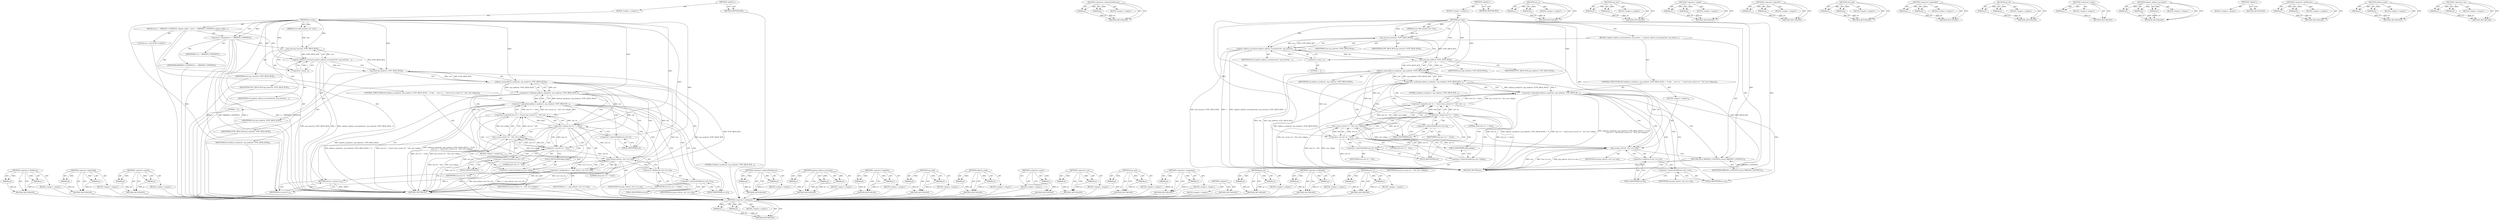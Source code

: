 digraph "test_cc" {
vulnerable_91 [label=<(METHOD,&lt;operator&gt;.notEquals)>];
vulnerable_92 [label=<(PARAM,p1)>];
vulnerable_93 [label=<(PARAM,p2)>];
vulnerable_94 [label=<(BLOCK,&lt;empty&gt;,&lt;empty&gt;)>];
vulnerable_95 [label=<(METHOD_RETURN,ANY)>];
vulnerable_116 [label=<(METHOD,&lt;operator&gt;.indirectFieldAccess)>];
vulnerable_117 [label=<(PARAM,p1)>];
vulnerable_118 [label=<(PARAM,p2)>];
vulnerable_119 [label=<(BLOCK,&lt;empty&gt;,&lt;empty&gt;)>];
vulnerable_120 [label=<(METHOD_RETURN,ANY)>];
vulnerable_6 [label=<(METHOD,&lt;global&gt;)<SUB>1</SUB>>];
vulnerable_7 [label=<(BLOCK,&lt;empty&gt;,&lt;empty&gt;)<SUB>1</SUB>>];
vulnerable_8 [label=<(METHOD,em_loop)<SUB>1</SUB>>];
vulnerable_9 [label=<(PARAM,struct x86_emulate_ctxt *ctxt)<SUB>1</SUB>>];
vulnerable_10 [label=<(BLOCK,{
 	register_address_increment(ctxt, reg_rmw(ct...,{
 	register_address_increment(ctxt, reg_rmw(ct...)<SUB>2</SUB>>];
vulnerable_11 [label=<(register_address_increment,register_address_increment(ctxt, reg_rmw(ctxt, ...)<SUB>3</SUB>>];
vulnerable_12 [label=<(IDENTIFIER,ctxt,register_address_increment(ctxt, reg_rmw(ctxt, ...)<SUB>3</SUB>>];
vulnerable_13 [label=<(reg_rmw,reg_rmw(ctxt, VCPU_REGS_RCX))<SUB>3</SUB>>];
vulnerable_14 [label=<(IDENTIFIER,ctxt,reg_rmw(ctxt, VCPU_REGS_RCX))<SUB>3</SUB>>];
vulnerable_15 [label=<(IDENTIFIER,VCPU_REGS_RCX,reg_rmw(ctxt, VCPU_REGS_RCX))<SUB>3</SUB>>];
vulnerable_16 [label=<(&lt;operator&gt;.minus,-1)<SUB>3</SUB>>];
vulnerable_17 [label=<(LITERAL,1,-1)<SUB>3</SUB>>];
vulnerable_18 [label=<(CONTROL_STRUCTURE,IF,if ((address_mask(ctxt, reg_read(ctxt, VCPU_REGS_RCX)) != 0) &amp;&amp;
 	    (ctxt-&gt;b == 0xe2 || test_cc(ctxt-&gt;b ^ 0x5, ctxt-&gt;eflags))))<SUB>4</SUB>>];
vulnerable_19 [label=<(&lt;operator&gt;.logicalAnd,(address_mask(ctxt, reg_read(ctxt, VCPU_REGS_RC...)<SUB>4</SUB>>];
vulnerable_20 [label=<(&lt;operator&gt;.notEquals,address_mask(ctxt, reg_read(ctxt, VCPU_REGS_RCX...)<SUB>4</SUB>>];
vulnerable_21 [label=<(address_mask,address_mask(ctxt, reg_read(ctxt, VCPU_REGS_RCX)))<SUB>4</SUB>>];
vulnerable_22 [label=<(IDENTIFIER,ctxt,address_mask(ctxt, reg_read(ctxt, VCPU_REGS_RCX)))<SUB>4</SUB>>];
vulnerable_23 [label=<(reg_read,reg_read(ctxt, VCPU_REGS_RCX))<SUB>4</SUB>>];
vulnerable_24 [label=<(IDENTIFIER,ctxt,reg_read(ctxt, VCPU_REGS_RCX))<SUB>4</SUB>>];
vulnerable_25 [label=<(IDENTIFIER,VCPU_REGS_RCX,reg_read(ctxt, VCPU_REGS_RCX))<SUB>4</SUB>>];
vulnerable_26 [label=<(LITERAL,0,address_mask(ctxt, reg_read(ctxt, VCPU_REGS_RCX...)<SUB>4</SUB>>];
vulnerable_27 [label=<(&lt;operator&gt;.logicalOr,ctxt-&gt;b == 0xe2 || test_cc(ctxt-&gt;b ^ 0x5, ctxt-...)<SUB>5</SUB>>];
vulnerable_28 [label=<(&lt;operator&gt;.equals,ctxt-&gt;b == 0xe2)<SUB>5</SUB>>];
vulnerable_29 [label=<(&lt;operator&gt;.indirectFieldAccess,ctxt-&gt;b)<SUB>5</SUB>>];
vulnerable_30 [label=<(IDENTIFIER,ctxt,ctxt-&gt;b == 0xe2)<SUB>5</SUB>>];
vulnerable_31 [label=<(FIELD_IDENTIFIER,b,b)<SUB>5</SUB>>];
vulnerable_32 [label=<(LITERAL,0xe2,ctxt-&gt;b == 0xe2)<SUB>5</SUB>>];
vulnerable_33 [label=<(test_cc,test_cc(ctxt-&gt;b ^ 0x5, ctxt-&gt;eflags))<SUB>5</SUB>>];
vulnerable_34 [label=<(&lt;operator&gt;.xor,ctxt-&gt;b ^ 0x5)<SUB>5</SUB>>];
vulnerable_35 [label=<(&lt;operator&gt;.indirectFieldAccess,ctxt-&gt;b)<SUB>5</SUB>>];
vulnerable_36 [label=<(IDENTIFIER,ctxt,ctxt-&gt;b ^ 0x5)<SUB>5</SUB>>];
vulnerable_37 [label=<(FIELD_IDENTIFIER,b,b)<SUB>5</SUB>>];
vulnerable_38 [label=<(LITERAL,0x5,ctxt-&gt;b ^ 0x5)<SUB>5</SUB>>];
vulnerable_39 [label=<(&lt;operator&gt;.indirectFieldAccess,ctxt-&gt;eflags)<SUB>5</SUB>>];
vulnerable_40 [label=<(IDENTIFIER,ctxt,test_cc(ctxt-&gt;b ^ 0x5, ctxt-&gt;eflags))<SUB>5</SUB>>];
vulnerable_41 [label=<(FIELD_IDENTIFIER,eflags,eflags)<SUB>5</SUB>>];
vulnerable_42 [label=<(BLOCK,&lt;empty&gt;,&lt;empty&gt;)<SUB>6</SUB>>];
vulnerable_43 [label=<(jmp_rel,jmp_rel(ctxt, ctxt-&gt;src.val))<SUB>6</SUB>>];
vulnerable_44 [label=<(IDENTIFIER,ctxt,jmp_rel(ctxt, ctxt-&gt;src.val))<SUB>6</SUB>>];
vulnerable_45 [label=<(&lt;operator&gt;.fieldAccess,ctxt-&gt;src.val)<SUB>6</SUB>>];
vulnerable_46 [label=<(&lt;operator&gt;.indirectFieldAccess,ctxt-&gt;src)<SUB>6</SUB>>];
vulnerable_47 [label=<(IDENTIFIER,ctxt,jmp_rel(ctxt, ctxt-&gt;src.val))<SUB>6</SUB>>];
vulnerable_48 [label=<(FIELD_IDENTIFIER,src,src)<SUB>6</SUB>>];
vulnerable_49 [label=<(FIELD_IDENTIFIER,val,val)<SUB>6</SUB>>];
vulnerable_50 [label=<(RETURN,return X86EMUL_CONTINUE;,return X86EMUL_CONTINUE;)<SUB>8</SUB>>];
vulnerable_51 [label=<(IDENTIFIER,X86EMUL_CONTINUE,return X86EMUL_CONTINUE;)<SUB>8</SUB>>];
vulnerable_52 [label=<(METHOD_RETURN,int)<SUB>1</SUB>>];
vulnerable_54 [label=<(METHOD_RETURN,ANY)<SUB>1</SUB>>];
vulnerable_121 [label=<(METHOD,test_cc)>];
vulnerable_122 [label=<(PARAM,p1)>];
vulnerable_123 [label=<(PARAM,p2)>];
vulnerable_124 [label=<(BLOCK,&lt;empty&gt;,&lt;empty&gt;)>];
vulnerable_125 [label=<(METHOD_RETURN,ANY)>];
vulnerable_77 [label=<(METHOD,reg_rmw)>];
vulnerable_78 [label=<(PARAM,p1)>];
vulnerable_79 [label=<(PARAM,p2)>];
vulnerable_80 [label=<(BLOCK,&lt;empty&gt;,&lt;empty&gt;)>];
vulnerable_81 [label=<(METHOD_RETURN,ANY)>];
vulnerable_111 [label=<(METHOD,&lt;operator&gt;.equals)>];
vulnerable_112 [label=<(PARAM,p1)>];
vulnerable_113 [label=<(PARAM,p2)>];
vulnerable_114 [label=<(BLOCK,&lt;empty&gt;,&lt;empty&gt;)>];
vulnerable_115 [label=<(METHOD_RETURN,ANY)>];
vulnerable_106 [label=<(METHOD,&lt;operator&gt;.logicalOr)>];
vulnerable_107 [label=<(PARAM,p1)>];
vulnerable_108 [label=<(PARAM,p2)>];
vulnerable_109 [label=<(BLOCK,&lt;empty&gt;,&lt;empty&gt;)>];
vulnerable_110 [label=<(METHOD_RETURN,ANY)>];
vulnerable_101 [label=<(METHOD,reg_read)>];
vulnerable_102 [label=<(PARAM,p1)>];
vulnerable_103 [label=<(PARAM,p2)>];
vulnerable_104 [label=<(BLOCK,&lt;empty&gt;,&lt;empty&gt;)>];
vulnerable_105 [label=<(METHOD_RETURN,ANY)>];
vulnerable_86 [label=<(METHOD,&lt;operator&gt;.logicalAnd)>];
vulnerable_87 [label=<(PARAM,p1)>];
vulnerable_88 [label=<(PARAM,p2)>];
vulnerable_89 [label=<(BLOCK,&lt;empty&gt;,&lt;empty&gt;)>];
vulnerable_90 [label=<(METHOD_RETURN,ANY)>];
vulnerable_131 [label=<(METHOD,jmp_rel)>];
vulnerable_132 [label=<(PARAM,p1)>];
vulnerable_133 [label=<(PARAM,p2)>];
vulnerable_134 [label=<(BLOCK,&lt;empty&gt;,&lt;empty&gt;)>];
vulnerable_135 [label=<(METHOD_RETURN,ANY)>];
vulnerable_82 [label=<(METHOD,&lt;operator&gt;.minus)>];
vulnerable_83 [label=<(PARAM,p1)>];
vulnerable_84 [label=<(BLOCK,&lt;empty&gt;,&lt;empty&gt;)>];
vulnerable_85 [label=<(METHOD_RETURN,ANY)>];
vulnerable_71 [label=<(METHOD,register_address_increment)>];
vulnerable_72 [label=<(PARAM,p1)>];
vulnerable_73 [label=<(PARAM,p2)>];
vulnerable_74 [label=<(PARAM,p3)>];
vulnerable_75 [label=<(BLOCK,&lt;empty&gt;,&lt;empty&gt;)>];
vulnerable_76 [label=<(METHOD_RETURN,ANY)>];
vulnerable_65 [label=<(METHOD,&lt;global&gt;)<SUB>1</SUB>>];
vulnerable_66 [label=<(BLOCK,&lt;empty&gt;,&lt;empty&gt;)>];
vulnerable_67 [label=<(METHOD_RETURN,ANY)>];
vulnerable_136 [label=<(METHOD,&lt;operator&gt;.fieldAccess)>];
vulnerable_137 [label=<(PARAM,p1)>];
vulnerable_138 [label=<(PARAM,p2)>];
vulnerable_139 [label=<(BLOCK,&lt;empty&gt;,&lt;empty&gt;)>];
vulnerable_140 [label=<(METHOD_RETURN,ANY)>];
vulnerable_96 [label=<(METHOD,address_mask)>];
vulnerable_97 [label=<(PARAM,p1)>];
vulnerable_98 [label=<(PARAM,p2)>];
vulnerable_99 [label=<(BLOCK,&lt;empty&gt;,&lt;empty&gt;)>];
vulnerable_100 [label=<(METHOD_RETURN,ANY)>];
vulnerable_126 [label=<(METHOD,&lt;operator&gt;.xor)>];
vulnerable_127 [label=<(PARAM,p1)>];
vulnerable_128 [label=<(PARAM,p2)>];
vulnerable_129 [label=<(BLOCK,&lt;empty&gt;,&lt;empty&gt;)>];
vulnerable_130 [label=<(METHOD_RETURN,ANY)>];
fixed_147 [label=<(METHOD,&lt;operator&gt;.fieldAccess)>];
fixed_148 [label=<(PARAM,p1)>];
fixed_149 [label=<(PARAM,p2)>];
fixed_150 [label=<(BLOCK,&lt;empty&gt;,&lt;empty&gt;)>];
fixed_151 [label=<(METHOD_RETURN,ANY)>];
fixed_97 [label=<(METHOD,&lt;operator&gt;.logicalAnd)>];
fixed_98 [label=<(PARAM,p1)>];
fixed_99 [label=<(PARAM,p2)>];
fixed_100 [label=<(BLOCK,&lt;empty&gt;,&lt;empty&gt;)>];
fixed_101 [label=<(METHOD_RETURN,ANY)>];
fixed_122 [label=<(METHOD,&lt;operator&gt;.equals)>];
fixed_123 [label=<(PARAM,p1)>];
fixed_124 [label=<(PARAM,p2)>];
fixed_125 [label=<(BLOCK,&lt;empty&gt;,&lt;empty&gt;)>];
fixed_126 [label=<(METHOD_RETURN,ANY)>];
fixed_6 [label=<(METHOD,&lt;global&gt;)<SUB>1</SUB>>];
fixed_7 [label=<(BLOCK,&lt;empty&gt;,&lt;empty&gt;)<SUB>1</SUB>>];
fixed_8 [label=<(METHOD,em_loop)<SUB>1</SUB>>];
fixed_9 [label=<(PARAM,struct x86_emulate_ctxt *ctxt)<SUB>1</SUB>>];
fixed_10 [label=<(BLOCK,{
	int rc = X86EMUL_CONTINUE;

 	register_addre...,{
	int rc = X86EMUL_CONTINUE;

 	register_addre...)<SUB>2</SUB>>];
fixed_11 [label="<(LOCAL,int rc: int)<SUB>3</SUB>>"];
fixed_12 [label=<(&lt;operator&gt;.assignment,rc = X86EMUL_CONTINUE)<SUB>3</SUB>>];
fixed_13 [label=<(IDENTIFIER,rc,rc = X86EMUL_CONTINUE)<SUB>3</SUB>>];
fixed_14 [label=<(IDENTIFIER,X86EMUL_CONTINUE,rc = X86EMUL_CONTINUE)<SUB>3</SUB>>];
fixed_15 [label=<(register_address_increment,register_address_increment(ctxt, reg_rmw(ctxt, ...)<SUB>5</SUB>>];
fixed_16 [label=<(IDENTIFIER,ctxt,register_address_increment(ctxt, reg_rmw(ctxt, ...)<SUB>5</SUB>>];
fixed_17 [label=<(reg_rmw,reg_rmw(ctxt, VCPU_REGS_RCX))<SUB>5</SUB>>];
fixed_18 [label=<(IDENTIFIER,ctxt,reg_rmw(ctxt, VCPU_REGS_RCX))<SUB>5</SUB>>];
fixed_19 [label=<(IDENTIFIER,VCPU_REGS_RCX,reg_rmw(ctxt, VCPU_REGS_RCX))<SUB>5</SUB>>];
fixed_20 [label=<(&lt;operator&gt;.minus,-1)<SUB>5</SUB>>];
fixed_21 [label=<(LITERAL,1,-1)<SUB>5</SUB>>];
fixed_22 [label=<(CONTROL_STRUCTURE,IF,if ((address_mask(ctxt, reg_read(ctxt, VCPU_REGS_RCX)) != 0) &amp;&amp;
 	    (ctxt-&gt;b == 0xe2 || test_cc(ctxt-&gt;b ^ 0x5, ctxt-&gt;eflags))))<SUB>6</SUB>>];
fixed_23 [label=<(&lt;operator&gt;.logicalAnd,(address_mask(ctxt, reg_read(ctxt, VCPU_REGS_RC...)<SUB>6</SUB>>];
fixed_24 [label=<(&lt;operator&gt;.notEquals,address_mask(ctxt, reg_read(ctxt, VCPU_REGS_RCX...)<SUB>6</SUB>>];
fixed_25 [label=<(address_mask,address_mask(ctxt, reg_read(ctxt, VCPU_REGS_RCX)))<SUB>6</SUB>>];
fixed_26 [label=<(IDENTIFIER,ctxt,address_mask(ctxt, reg_read(ctxt, VCPU_REGS_RCX)))<SUB>6</SUB>>];
fixed_27 [label=<(reg_read,reg_read(ctxt, VCPU_REGS_RCX))<SUB>6</SUB>>];
fixed_28 [label=<(IDENTIFIER,ctxt,reg_read(ctxt, VCPU_REGS_RCX))<SUB>6</SUB>>];
fixed_29 [label=<(IDENTIFIER,VCPU_REGS_RCX,reg_read(ctxt, VCPU_REGS_RCX))<SUB>6</SUB>>];
fixed_30 [label=<(LITERAL,0,address_mask(ctxt, reg_read(ctxt, VCPU_REGS_RCX...)<SUB>6</SUB>>];
fixed_31 [label=<(&lt;operator&gt;.logicalOr,ctxt-&gt;b == 0xe2 || test_cc(ctxt-&gt;b ^ 0x5, ctxt-...)<SUB>7</SUB>>];
fixed_32 [label=<(&lt;operator&gt;.equals,ctxt-&gt;b == 0xe2)<SUB>7</SUB>>];
fixed_33 [label=<(&lt;operator&gt;.indirectFieldAccess,ctxt-&gt;b)<SUB>7</SUB>>];
fixed_34 [label=<(IDENTIFIER,ctxt,ctxt-&gt;b == 0xe2)<SUB>7</SUB>>];
fixed_35 [label=<(FIELD_IDENTIFIER,b,b)<SUB>7</SUB>>];
fixed_36 [label=<(LITERAL,0xe2,ctxt-&gt;b == 0xe2)<SUB>7</SUB>>];
fixed_37 [label=<(test_cc,test_cc(ctxt-&gt;b ^ 0x5, ctxt-&gt;eflags))<SUB>7</SUB>>];
fixed_38 [label=<(&lt;operator&gt;.xor,ctxt-&gt;b ^ 0x5)<SUB>7</SUB>>];
fixed_39 [label=<(&lt;operator&gt;.indirectFieldAccess,ctxt-&gt;b)<SUB>7</SUB>>];
fixed_40 [label=<(IDENTIFIER,ctxt,ctxt-&gt;b ^ 0x5)<SUB>7</SUB>>];
fixed_41 [label=<(FIELD_IDENTIFIER,b,b)<SUB>7</SUB>>];
fixed_42 [label=<(LITERAL,0x5,ctxt-&gt;b ^ 0x5)<SUB>7</SUB>>];
fixed_43 [label=<(&lt;operator&gt;.indirectFieldAccess,ctxt-&gt;eflags)<SUB>7</SUB>>];
fixed_44 [label=<(IDENTIFIER,ctxt,test_cc(ctxt-&gt;b ^ 0x5, ctxt-&gt;eflags))<SUB>7</SUB>>];
fixed_45 [label=<(FIELD_IDENTIFIER,eflags,eflags)<SUB>7</SUB>>];
fixed_46 [label=<(BLOCK,&lt;empty&gt;,&lt;empty&gt;)<SUB>8</SUB>>];
fixed_47 [label=<(&lt;operator&gt;.assignment,rc = jmp_rel(ctxt, ctxt-&gt;src.val))<SUB>8</SUB>>];
fixed_48 [label=<(IDENTIFIER,rc,rc = jmp_rel(ctxt, ctxt-&gt;src.val))<SUB>8</SUB>>];
fixed_49 [label=<(jmp_rel,jmp_rel(ctxt, ctxt-&gt;src.val))<SUB>8</SUB>>];
fixed_50 [label=<(IDENTIFIER,ctxt,jmp_rel(ctxt, ctxt-&gt;src.val))<SUB>8</SUB>>];
fixed_51 [label=<(&lt;operator&gt;.fieldAccess,ctxt-&gt;src.val)<SUB>8</SUB>>];
fixed_52 [label=<(&lt;operator&gt;.indirectFieldAccess,ctxt-&gt;src)<SUB>8</SUB>>];
fixed_53 [label=<(IDENTIFIER,ctxt,jmp_rel(ctxt, ctxt-&gt;src.val))<SUB>8</SUB>>];
fixed_54 [label=<(FIELD_IDENTIFIER,src,src)<SUB>8</SUB>>];
fixed_55 [label=<(FIELD_IDENTIFIER,val,val)<SUB>8</SUB>>];
fixed_56 [label=<(RETURN,return rc;,return rc;)<SUB>10</SUB>>];
fixed_57 [label=<(IDENTIFIER,rc,return rc;)<SUB>10</SUB>>];
fixed_58 [label=<(METHOD_RETURN,int)<SUB>1</SUB>>];
fixed_60 [label=<(METHOD_RETURN,ANY)<SUB>1</SUB>>];
fixed_127 [label=<(METHOD,&lt;operator&gt;.indirectFieldAccess)>];
fixed_128 [label=<(PARAM,p1)>];
fixed_129 [label=<(PARAM,p2)>];
fixed_130 [label=<(BLOCK,&lt;empty&gt;,&lt;empty&gt;)>];
fixed_131 [label=<(METHOD_RETURN,ANY)>];
fixed_82 [label=<(METHOD,register_address_increment)>];
fixed_83 [label=<(PARAM,p1)>];
fixed_84 [label=<(PARAM,p2)>];
fixed_85 [label=<(PARAM,p3)>];
fixed_86 [label=<(BLOCK,&lt;empty&gt;,&lt;empty&gt;)>];
fixed_87 [label=<(METHOD_RETURN,ANY)>];
fixed_117 [label=<(METHOD,&lt;operator&gt;.logicalOr)>];
fixed_118 [label=<(PARAM,p1)>];
fixed_119 [label=<(PARAM,p2)>];
fixed_120 [label=<(BLOCK,&lt;empty&gt;,&lt;empty&gt;)>];
fixed_121 [label=<(METHOD_RETURN,ANY)>];
fixed_112 [label=<(METHOD,reg_read)>];
fixed_113 [label=<(PARAM,p1)>];
fixed_114 [label=<(PARAM,p2)>];
fixed_115 [label=<(BLOCK,&lt;empty&gt;,&lt;empty&gt;)>];
fixed_116 [label=<(METHOD_RETURN,ANY)>];
fixed_107 [label=<(METHOD,address_mask)>];
fixed_108 [label=<(PARAM,p1)>];
fixed_109 [label=<(PARAM,p2)>];
fixed_110 [label=<(BLOCK,&lt;empty&gt;,&lt;empty&gt;)>];
fixed_111 [label=<(METHOD_RETURN,ANY)>];
fixed_93 [label=<(METHOD,&lt;operator&gt;.minus)>];
fixed_94 [label=<(PARAM,p1)>];
fixed_95 [label=<(BLOCK,&lt;empty&gt;,&lt;empty&gt;)>];
fixed_96 [label=<(METHOD_RETURN,ANY)>];
fixed_137 [label=<(METHOD,&lt;operator&gt;.xor)>];
fixed_138 [label=<(PARAM,p1)>];
fixed_139 [label=<(PARAM,p2)>];
fixed_140 [label=<(BLOCK,&lt;empty&gt;,&lt;empty&gt;)>];
fixed_141 [label=<(METHOD_RETURN,ANY)>];
fixed_88 [label=<(METHOD,reg_rmw)>];
fixed_89 [label=<(PARAM,p1)>];
fixed_90 [label=<(PARAM,p2)>];
fixed_91 [label=<(BLOCK,&lt;empty&gt;,&lt;empty&gt;)>];
fixed_92 [label=<(METHOD_RETURN,ANY)>];
fixed_77 [label=<(METHOD,&lt;operator&gt;.assignment)>];
fixed_78 [label=<(PARAM,p1)>];
fixed_79 [label=<(PARAM,p2)>];
fixed_80 [label=<(BLOCK,&lt;empty&gt;,&lt;empty&gt;)>];
fixed_81 [label=<(METHOD_RETURN,ANY)>];
fixed_71 [label=<(METHOD,&lt;global&gt;)<SUB>1</SUB>>];
fixed_72 [label=<(BLOCK,&lt;empty&gt;,&lt;empty&gt;)>];
fixed_73 [label=<(METHOD_RETURN,ANY)>];
fixed_142 [label=<(METHOD,jmp_rel)>];
fixed_143 [label=<(PARAM,p1)>];
fixed_144 [label=<(PARAM,p2)>];
fixed_145 [label=<(BLOCK,&lt;empty&gt;,&lt;empty&gt;)>];
fixed_146 [label=<(METHOD_RETURN,ANY)>];
fixed_102 [label=<(METHOD,&lt;operator&gt;.notEquals)>];
fixed_103 [label=<(PARAM,p1)>];
fixed_104 [label=<(PARAM,p2)>];
fixed_105 [label=<(BLOCK,&lt;empty&gt;,&lt;empty&gt;)>];
fixed_106 [label=<(METHOD_RETURN,ANY)>];
fixed_132 [label=<(METHOD,test_cc)>];
fixed_133 [label=<(PARAM,p1)>];
fixed_134 [label=<(PARAM,p2)>];
fixed_135 [label=<(BLOCK,&lt;empty&gt;,&lt;empty&gt;)>];
fixed_136 [label=<(METHOD_RETURN,ANY)>];
vulnerable_91 -> vulnerable_92  [key=0, label="AST: "];
vulnerable_91 -> vulnerable_92  [key=1, label="DDG: "];
vulnerable_91 -> vulnerable_94  [key=0, label="AST: "];
vulnerable_91 -> vulnerable_93  [key=0, label="AST: "];
vulnerable_91 -> vulnerable_93  [key=1, label="DDG: "];
vulnerable_91 -> vulnerable_95  [key=0, label="AST: "];
vulnerable_91 -> vulnerable_95  [key=1, label="CFG: "];
vulnerable_92 -> vulnerable_95  [key=0, label="DDG: p1"];
vulnerable_93 -> vulnerable_95  [key=0, label="DDG: p2"];
vulnerable_116 -> vulnerable_117  [key=0, label="AST: "];
vulnerable_116 -> vulnerable_117  [key=1, label="DDG: "];
vulnerable_116 -> vulnerable_119  [key=0, label="AST: "];
vulnerable_116 -> vulnerable_118  [key=0, label="AST: "];
vulnerable_116 -> vulnerable_118  [key=1, label="DDG: "];
vulnerable_116 -> vulnerable_120  [key=0, label="AST: "];
vulnerable_116 -> vulnerable_120  [key=1, label="CFG: "];
vulnerable_117 -> vulnerable_120  [key=0, label="DDG: p1"];
vulnerable_118 -> vulnerable_120  [key=0, label="DDG: p2"];
vulnerable_6 -> vulnerable_7  [key=0, label="AST: "];
vulnerable_6 -> vulnerable_54  [key=0, label="AST: "];
vulnerable_6 -> vulnerable_54  [key=1, label="CFG: "];
vulnerable_7 -> vulnerable_8  [key=0, label="AST: "];
vulnerable_8 -> vulnerable_9  [key=0, label="AST: "];
vulnerable_8 -> vulnerable_9  [key=1, label="DDG: "];
vulnerable_8 -> vulnerable_10  [key=0, label="AST: "];
vulnerable_8 -> vulnerable_52  [key=0, label="AST: "];
vulnerable_8 -> vulnerable_13  [key=0, label="CFG: "];
vulnerable_8 -> vulnerable_13  [key=1, label="DDG: "];
vulnerable_8 -> vulnerable_50  [key=0, label="DDG: "];
vulnerable_8 -> vulnerable_11  [key=0, label="DDG: "];
vulnerable_8 -> vulnerable_51  [key=0, label="DDG: "];
vulnerable_8 -> vulnerable_16  [key=0, label="DDG: "];
vulnerable_8 -> vulnerable_20  [key=0, label="DDG: "];
vulnerable_8 -> vulnerable_43  [key=0, label="DDG: "];
vulnerable_8 -> vulnerable_21  [key=0, label="DDG: "];
vulnerable_8 -> vulnerable_28  [key=0, label="DDG: "];
vulnerable_8 -> vulnerable_23  [key=0, label="DDG: "];
vulnerable_8 -> vulnerable_34  [key=0, label="DDG: "];
vulnerable_9 -> vulnerable_13  [key=0, label="DDG: ctxt"];
vulnerable_10 -> vulnerable_11  [key=0, label="AST: "];
vulnerable_10 -> vulnerable_18  [key=0, label="AST: "];
vulnerable_10 -> vulnerable_50  [key=0, label="AST: "];
vulnerable_11 -> vulnerable_12  [key=0, label="AST: "];
vulnerable_11 -> vulnerable_13  [key=0, label="AST: "];
vulnerable_11 -> vulnerable_16  [key=0, label="AST: "];
vulnerable_11 -> vulnerable_23  [key=0, label="CFG: "];
vulnerable_11 -> vulnerable_23  [key=1, label="DDG: ctxt"];
vulnerable_11 -> vulnerable_52  [key=0, label="DDG: reg_rmw(ctxt, VCPU_REGS_RCX)"];
vulnerable_11 -> vulnerable_52  [key=1, label="DDG: -1"];
vulnerable_11 -> vulnerable_52  [key=2, label="DDG: register_address_increment(ctxt, reg_rmw(ctxt, VCPU_REGS_RCX), -1)"];
vulnerable_13 -> vulnerable_14  [key=0, label="AST: "];
vulnerable_13 -> vulnerable_15  [key=0, label="AST: "];
vulnerable_13 -> vulnerable_16  [key=0, label="CFG: "];
vulnerable_13 -> vulnerable_11  [key=0, label="DDG: ctxt"];
vulnerable_13 -> vulnerable_11  [key=1, label="DDG: VCPU_REGS_RCX"];
vulnerable_13 -> vulnerable_23  [key=0, label="DDG: VCPU_REGS_RCX"];
vulnerable_16 -> vulnerable_17  [key=0, label="AST: "];
vulnerable_16 -> vulnerable_11  [key=0, label="CFG: "];
vulnerable_16 -> vulnerable_11  [key=1, label="DDG: 1"];
vulnerable_18 -> vulnerable_19  [key=0, label="AST: "];
vulnerable_18 -> vulnerable_42  [key=0, label="AST: "];
vulnerable_19 -> vulnerable_20  [key=0, label="AST: "];
vulnerable_19 -> vulnerable_27  [key=0, label="AST: "];
vulnerable_19 -> vulnerable_48  [key=0, label="CFG: "];
vulnerable_19 -> vulnerable_48  [key=1, label="CDG: "];
vulnerable_19 -> vulnerable_50  [key=0, label="CFG: "];
vulnerable_19 -> vulnerable_52  [key=0, label="DDG: address_mask(ctxt, reg_read(ctxt, VCPU_REGS_RCX)) != 0"];
vulnerable_19 -> vulnerable_52  [key=1, label="DDG: ctxt-&gt;b == 0xe2 || test_cc(ctxt-&gt;b ^ 0x5, ctxt-&gt;eflags)"];
vulnerable_19 -> vulnerable_52  [key=2, label="DDG: (address_mask(ctxt, reg_read(ctxt, VCPU_REGS_RCX)) != 0) &amp;&amp;
 	    (ctxt-&gt;b == 0xe2 || test_cc(ctxt-&gt;b ^ 0x5, ctxt-&gt;eflags))"];
vulnerable_19 -> vulnerable_49  [key=0, label="CDG: "];
vulnerable_19 -> vulnerable_46  [key=0, label="CDG: "];
vulnerable_19 -> vulnerable_45  [key=0, label="CDG: "];
vulnerable_19 -> vulnerable_43  [key=0, label="CDG: "];
vulnerable_20 -> vulnerable_21  [key=0, label="AST: "];
vulnerable_20 -> vulnerable_26  [key=0, label="AST: "];
vulnerable_20 -> vulnerable_19  [key=0, label="CFG: "];
vulnerable_20 -> vulnerable_19  [key=1, label="DDG: address_mask(ctxt, reg_read(ctxt, VCPU_REGS_RCX))"];
vulnerable_20 -> vulnerable_19  [key=2, label="DDG: 0"];
vulnerable_20 -> vulnerable_31  [key=0, label="CFG: "];
vulnerable_20 -> vulnerable_31  [key=1, label="CDG: "];
vulnerable_20 -> vulnerable_52  [key=0, label="DDG: address_mask(ctxt, reg_read(ctxt, VCPU_REGS_RCX))"];
vulnerable_20 -> vulnerable_29  [key=0, label="CDG: "];
vulnerable_20 -> vulnerable_28  [key=0, label="CDG: "];
vulnerable_20 -> vulnerable_27  [key=0, label="CDG: "];
vulnerable_21 -> vulnerable_22  [key=0, label="AST: "];
vulnerable_21 -> vulnerable_23  [key=0, label="AST: "];
vulnerable_21 -> vulnerable_20  [key=0, label="CFG: "];
vulnerable_21 -> vulnerable_20  [key=1, label="DDG: ctxt"];
vulnerable_21 -> vulnerable_20  [key=2, label="DDG: reg_read(ctxt, VCPU_REGS_RCX)"];
vulnerable_21 -> vulnerable_52  [key=0, label="DDG: ctxt"];
vulnerable_21 -> vulnerable_52  [key=1, label="DDG: reg_read(ctxt, VCPU_REGS_RCX)"];
vulnerable_21 -> vulnerable_43  [key=0, label="DDG: ctxt"];
vulnerable_21 -> vulnerable_28  [key=0, label="DDG: ctxt"];
vulnerable_21 -> vulnerable_33  [key=0, label="DDG: ctxt"];
vulnerable_21 -> vulnerable_34  [key=0, label="DDG: ctxt"];
vulnerable_23 -> vulnerable_24  [key=0, label="AST: "];
vulnerable_23 -> vulnerable_25  [key=0, label="AST: "];
vulnerable_23 -> vulnerable_21  [key=0, label="CFG: "];
vulnerable_23 -> vulnerable_21  [key=1, label="DDG: ctxt"];
vulnerable_23 -> vulnerable_21  [key=2, label="DDG: VCPU_REGS_RCX"];
vulnerable_23 -> vulnerable_52  [key=0, label="DDG: VCPU_REGS_RCX"];
vulnerable_27 -> vulnerable_28  [key=0, label="AST: "];
vulnerable_27 -> vulnerable_33  [key=0, label="AST: "];
vulnerable_27 -> vulnerable_19  [key=0, label="CFG: "];
vulnerable_27 -> vulnerable_19  [key=1, label="DDG: ctxt-&gt;b == 0xe2"];
vulnerable_27 -> vulnerable_19  [key=2, label="DDG: test_cc(ctxt-&gt;b ^ 0x5, ctxt-&gt;eflags)"];
vulnerable_27 -> vulnerable_52  [key=0, label="DDG: ctxt-&gt;b == 0xe2"];
vulnerable_27 -> vulnerable_52  [key=1, label="DDG: test_cc(ctxt-&gt;b ^ 0x5, ctxt-&gt;eflags)"];
vulnerable_28 -> vulnerable_29  [key=0, label="AST: "];
vulnerable_28 -> vulnerable_32  [key=0, label="AST: "];
vulnerable_28 -> vulnerable_27  [key=0, label="CFG: "];
vulnerable_28 -> vulnerable_27  [key=1, label="DDG: ctxt-&gt;b"];
vulnerable_28 -> vulnerable_27  [key=2, label="DDG: 0xe2"];
vulnerable_28 -> vulnerable_37  [key=0, label="CFG: "];
vulnerable_28 -> vulnerable_37  [key=1, label="CDG: "];
vulnerable_28 -> vulnerable_52  [key=0, label="DDG: ctxt-&gt;b"];
vulnerable_28 -> vulnerable_43  [key=0, label="DDG: ctxt-&gt;b"];
vulnerable_28 -> vulnerable_34  [key=0, label="DDG: ctxt-&gt;b"];
vulnerable_28 -> vulnerable_34  [key=1, label="CDG: "];
vulnerable_28 -> vulnerable_33  [key=0, label="CDG: "];
vulnerable_28 -> vulnerable_35  [key=0, label="CDG: "];
vulnerable_28 -> vulnerable_41  [key=0, label="CDG: "];
vulnerable_28 -> vulnerable_39  [key=0, label="CDG: "];
vulnerable_29 -> vulnerable_30  [key=0, label="AST: "];
vulnerable_29 -> vulnerable_31  [key=0, label="AST: "];
vulnerable_29 -> vulnerable_28  [key=0, label="CFG: "];
vulnerable_31 -> vulnerable_29  [key=0, label="CFG: "];
vulnerable_33 -> vulnerable_34  [key=0, label="AST: "];
vulnerable_33 -> vulnerable_39  [key=0, label="AST: "];
vulnerable_33 -> vulnerable_27  [key=0, label="CFG: "];
vulnerable_33 -> vulnerable_27  [key=1, label="DDG: ctxt-&gt;b ^ 0x5"];
vulnerable_33 -> vulnerable_27  [key=2, label="DDG: ctxt-&gt;eflags"];
vulnerable_33 -> vulnerable_52  [key=0, label="DDG: ctxt-&gt;b ^ 0x5"];
vulnerable_33 -> vulnerable_52  [key=1, label="DDG: ctxt-&gt;eflags"];
vulnerable_33 -> vulnerable_43  [key=0, label="DDG: ctxt-&gt;eflags"];
vulnerable_34 -> vulnerable_35  [key=0, label="AST: "];
vulnerable_34 -> vulnerable_38  [key=0, label="AST: "];
vulnerable_34 -> vulnerable_41  [key=0, label="CFG: "];
vulnerable_34 -> vulnerable_52  [key=0, label="DDG: ctxt-&gt;b"];
vulnerable_34 -> vulnerable_43  [key=0, label="DDG: ctxt-&gt;b"];
vulnerable_34 -> vulnerable_33  [key=0, label="DDG: ctxt-&gt;b"];
vulnerable_34 -> vulnerable_33  [key=1, label="DDG: 0x5"];
vulnerable_35 -> vulnerable_36  [key=0, label="AST: "];
vulnerable_35 -> vulnerable_37  [key=0, label="AST: "];
vulnerable_35 -> vulnerable_34  [key=0, label="CFG: "];
vulnerable_37 -> vulnerable_35  [key=0, label="CFG: "];
vulnerable_39 -> vulnerable_40  [key=0, label="AST: "];
vulnerable_39 -> vulnerable_41  [key=0, label="AST: "];
vulnerable_39 -> vulnerable_33  [key=0, label="CFG: "];
vulnerable_41 -> vulnerable_39  [key=0, label="CFG: "];
vulnerable_42 -> vulnerable_43  [key=0, label="AST: "];
vulnerable_43 -> vulnerable_44  [key=0, label="AST: "];
vulnerable_43 -> vulnerable_45  [key=0, label="AST: "];
vulnerable_43 -> vulnerable_50  [key=0, label="CFG: "];
vulnerable_43 -> vulnerable_52  [key=0, label="DDG: ctxt"];
vulnerable_43 -> vulnerable_52  [key=1, label="DDG: ctxt-&gt;src.val"];
vulnerable_43 -> vulnerable_52  [key=2, label="DDG: jmp_rel(ctxt, ctxt-&gt;src.val)"];
vulnerable_45 -> vulnerable_46  [key=0, label="AST: "];
vulnerable_45 -> vulnerable_49  [key=0, label="AST: "];
vulnerable_45 -> vulnerable_43  [key=0, label="CFG: "];
vulnerable_46 -> vulnerable_47  [key=0, label="AST: "];
vulnerable_46 -> vulnerable_48  [key=0, label="AST: "];
vulnerable_46 -> vulnerable_49  [key=0, label="CFG: "];
vulnerable_48 -> vulnerable_46  [key=0, label="CFG: "];
vulnerable_49 -> vulnerable_45  [key=0, label="CFG: "];
vulnerable_50 -> vulnerable_51  [key=0, label="AST: "];
vulnerable_50 -> vulnerable_52  [key=0, label="CFG: "];
vulnerable_50 -> vulnerable_52  [key=1, label="DDG: &lt;RET&gt;"];
vulnerable_51 -> vulnerable_50  [key=0, label="DDG: X86EMUL_CONTINUE"];
vulnerable_121 -> vulnerable_122  [key=0, label="AST: "];
vulnerable_121 -> vulnerable_122  [key=1, label="DDG: "];
vulnerable_121 -> vulnerable_124  [key=0, label="AST: "];
vulnerable_121 -> vulnerable_123  [key=0, label="AST: "];
vulnerable_121 -> vulnerable_123  [key=1, label="DDG: "];
vulnerable_121 -> vulnerable_125  [key=0, label="AST: "];
vulnerable_121 -> vulnerable_125  [key=1, label="CFG: "];
vulnerable_122 -> vulnerable_125  [key=0, label="DDG: p1"];
vulnerable_123 -> vulnerable_125  [key=0, label="DDG: p2"];
vulnerable_77 -> vulnerable_78  [key=0, label="AST: "];
vulnerable_77 -> vulnerable_78  [key=1, label="DDG: "];
vulnerable_77 -> vulnerable_80  [key=0, label="AST: "];
vulnerable_77 -> vulnerable_79  [key=0, label="AST: "];
vulnerable_77 -> vulnerable_79  [key=1, label="DDG: "];
vulnerable_77 -> vulnerable_81  [key=0, label="AST: "];
vulnerable_77 -> vulnerable_81  [key=1, label="CFG: "];
vulnerable_78 -> vulnerable_81  [key=0, label="DDG: p1"];
vulnerable_79 -> vulnerable_81  [key=0, label="DDG: p2"];
vulnerable_111 -> vulnerable_112  [key=0, label="AST: "];
vulnerable_111 -> vulnerable_112  [key=1, label="DDG: "];
vulnerable_111 -> vulnerable_114  [key=0, label="AST: "];
vulnerable_111 -> vulnerable_113  [key=0, label="AST: "];
vulnerable_111 -> vulnerable_113  [key=1, label="DDG: "];
vulnerable_111 -> vulnerable_115  [key=0, label="AST: "];
vulnerable_111 -> vulnerable_115  [key=1, label="CFG: "];
vulnerable_112 -> vulnerable_115  [key=0, label="DDG: p1"];
vulnerable_113 -> vulnerable_115  [key=0, label="DDG: p2"];
vulnerable_106 -> vulnerable_107  [key=0, label="AST: "];
vulnerable_106 -> vulnerable_107  [key=1, label="DDG: "];
vulnerable_106 -> vulnerable_109  [key=0, label="AST: "];
vulnerable_106 -> vulnerable_108  [key=0, label="AST: "];
vulnerable_106 -> vulnerable_108  [key=1, label="DDG: "];
vulnerable_106 -> vulnerable_110  [key=0, label="AST: "];
vulnerable_106 -> vulnerable_110  [key=1, label="CFG: "];
vulnerable_107 -> vulnerable_110  [key=0, label="DDG: p1"];
vulnerable_108 -> vulnerable_110  [key=0, label="DDG: p2"];
vulnerable_101 -> vulnerable_102  [key=0, label="AST: "];
vulnerable_101 -> vulnerable_102  [key=1, label="DDG: "];
vulnerable_101 -> vulnerable_104  [key=0, label="AST: "];
vulnerable_101 -> vulnerable_103  [key=0, label="AST: "];
vulnerable_101 -> vulnerable_103  [key=1, label="DDG: "];
vulnerable_101 -> vulnerable_105  [key=0, label="AST: "];
vulnerable_101 -> vulnerable_105  [key=1, label="CFG: "];
vulnerable_102 -> vulnerable_105  [key=0, label="DDG: p1"];
vulnerable_103 -> vulnerable_105  [key=0, label="DDG: p2"];
vulnerable_86 -> vulnerable_87  [key=0, label="AST: "];
vulnerable_86 -> vulnerable_87  [key=1, label="DDG: "];
vulnerable_86 -> vulnerable_89  [key=0, label="AST: "];
vulnerable_86 -> vulnerable_88  [key=0, label="AST: "];
vulnerable_86 -> vulnerable_88  [key=1, label="DDG: "];
vulnerable_86 -> vulnerable_90  [key=0, label="AST: "];
vulnerable_86 -> vulnerable_90  [key=1, label="CFG: "];
vulnerable_87 -> vulnerable_90  [key=0, label="DDG: p1"];
vulnerable_88 -> vulnerable_90  [key=0, label="DDG: p2"];
vulnerable_131 -> vulnerable_132  [key=0, label="AST: "];
vulnerable_131 -> vulnerable_132  [key=1, label="DDG: "];
vulnerable_131 -> vulnerable_134  [key=0, label="AST: "];
vulnerable_131 -> vulnerable_133  [key=0, label="AST: "];
vulnerable_131 -> vulnerable_133  [key=1, label="DDG: "];
vulnerable_131 -> vulnerable_135  [key=0, label="AST: "];
vulnerable_131 -> vulnerable_135  [key=1, label="CFG: "];
vulnerable_132 -> vulnerable_135  [key=0, label="DDG: p1"];
vulnerable_133 -> vulnerable_135  [key=0, label="DDG: p2"];
vulnerable_82 -> vulnerable_83  [key=0, label="AST: "];
vulnerable_82 -> vulnerable_83  [key=1, label="DDG: "];
vulnerable_82 -> vulnerable_84  [key=0, label="AST: "];
vulnerable_82 -> vulnerable_85  [key=0, label="AST: "];
vulnerable_82 -> vulnerable_85  [key=1, label="CFG: "];
vulnerable_83 -> vulnerable_85  [key=0, label="DDG: p1"];
vulnerable_71 -> vulnerable_72  [key=0, label="AST: "];
vulnerable_71 -> vulnerable_72  [key=1, label="DDG: "];
vulnerable_71 -> vulnerable_75  [key=0, label="AST: "];
vulnerable_71 -> vulnerable_73  [key=0, label="AST: "];
vulnerable_71 -> vulnerable_73  [key=1, label="DDG: "];
vulnerable_71 -> vulnerable_76  [key=0, label="AST: "];
vulnerable_71 -> vulnerable_76  [key=1, label="CFG: "];
vulnerable_71 -> vulnerable_74  [key=0, label="AST: "];
vulnerable_71 -> vulnerable_74  [key=1, label="DDG: "];
vulnerable_72 -> vulnerable_76  [key=0, label="DDG: p1"];
vulnerable_73 -> vulnerable_76  [key=0, label="DDG: p2"];
vulnerable_74 -> vulnerable_76  [key=0, label="DDG: p3"];
vulnerable_65 -> vulnerable_66  [key=0, label="AST: "];
vulnerable_65 -> vulnerable_67  [key=0, label="AST: "];
vulnerable_65 -> vulnerable_67  [key=1, label="CFG: "];
vulnerable_136 -> vulnerable_137  [key=0, label="AST: "];
vulnerable_136 -> vulnerable_137  [key=1, label="DDG: "];
vulnerable_136 -> vulnerable_139  [key=0, label="AST: "];
vulnerable_136 -> vulnerable_138  [key=0, label="AST: "];
vulnerable_136 -> vulnerable_138  [key=1, label="DDG: "];
vulnerable_136 -> vulnerable_140  [key=0, label="AST: "];
vulnerable_136 -> vulnerable_140  [key=1, label="CFG: "];
vulnerable_137 -> vulnerable_140  [key=0, label="DDG: p1"];
vulnerable_138 -> vulnerable_140  [key=0, label="DDG: p2"];
vulnerable_96 -> vulnerable_97  [key=0, label="AST: "];
vulnerable_96 -> vulnerable_97  [key=1, label="DDG: "];
vulnerable_96 -> vulnerable_99  [key=0, label="AST: "];
vulnerable_96 -> vulnerable_98  [key=0, label="AST: "];
vulnerable_96 -> vulnerable_98  [key=1, label="DDG: "];
vulnerable_96 -> vulnerable_100  [key=0, label="AST: "];
vulnerable_96 -> vulnerable_100  [key=1, label="CFG: "];
vulnerable_97 -> vulnerable_100  [key=0, label="DDG: p1"];
vulnerable_98 -> vulnerable_100  [key=0, label="DDG: p2"];
vulnerable_126 -> vulnerable_127  [key=0, label="AST: "];
vulnerable_126 -> vulnerable_127  [key=1, label="DDG: "];
vulnerable_126 -> vulnerable_129  [key=0, label="AST: "];
vulnerable_126 -> vulnerable_128  [key=0, label="AST: "];
vulnerable_126 -> vulnerable_128  [key=1, label="DDG: "];
vulnerable_126 -> vulnerable_130  [key=0, label="AST: "];
vulnerable_126 -> vulnerable_130  [key=1, label="CFG: "];
vulnerable_127 -> vulnerable_130  [key=0, label="DDG: p1"];
vulnerable_128 -> vulnerable_130  [key=0, label="DDG: p2"];
fixed_147 -> fixed_148  [key=0, label="AST: "];
fixed_147 -> fixed_148  [key=1, label="DDG: "];
fixed_147 -> fixed_150  [key=0, label="AST: "];
fixed_147 -> fixed_149  [key=0, label="AST: "];
fixed_147 -> fixed_149  [key=1, label="DDG: "];
fixed_147 -> fixed_151  [key=0, label="AST: "];
fixed_147 -> fixed_151  [key=1, label="CFG: "];
fixed_148 -> fixed_151  [key=0, label="DDG: p1"];
fixed_149 -> fixed_151  [key=0, label="DDG: p2"];
fixed_150 -> vulnerable_91  [key=0];
fixed_151 -> vulnerable_91  [key=0];
fixed_97 -> fixed_98  [key=0, label="AST: "];
fixed_97 -> fixed_98  [key=1, label="DDG: "];
fixed_97 -> fixed_100  [key=0, label="AST: "];
fixed_97 -> fixed_99  [key=0, label="AST: "];
fixed_97 -> fixed_99  [key=1, label="DDG: "];
fixed_97 -> fixed_101  [key=0, label="AST: "];
fixed_97 -> fixed_101  [key=1, label="CFG: "];
fixed_98 -> fixed_101  [key=0, label="DDG: p1"];
fixed_99 -> fixed_101  [key=0, label="DDG: p2"];
fixed_100 -> vulnerable_91  [key=0];
fixed_101 -> vulnerable_91  [key=0];
fixed_122 -> fixed_123  [key=0, label="AST: "];
fixed_122 -> fixed_123  [key=1, label="DDG: "];
fixed_122 -> fixed_125  [key=0, label="AST: "];
fixed_122 -> fixed_124  [key=0, label="AST: "];
fixed_122 -> fixed_124  [key=1, label="DDG: "];
fixed_122 -> fixed_126  [key=0, label="AST: "];
fixed_122 -> fixed_126  [key=1, label="CFG: "];
fixed_123 -> fixed_126  [key=0, label="DDG: p1"];
fixed_124 -> fixed_126  [key=0, label="DDG: p2"];
fixed_125 -> vulnerable_91  [key=0];
fixed_126 -> vulnerable_91  [key=0];
fixed_6 -> fixed_7  [key=0, label="AST: "];
fixed_6 -> fixed_60  [key=0, label="AST: "];
fixed_6 -> fixed_60  [key=1, label="CFG: "];
fixed_7 -> fixed_8  [key=0, label="AST: "];
fixed_8 -> fixed_9  [key=0, label="AST: "];
fixed_8 -> fixed_9  [key=1, label="DDG: "];
fixed_8 -> fixed_10  [key=0, label="AST: "];
fixed_8 -> fixed_58  [key=0, label="AST: "];
fixed_8 -> fixed_12  [key=0, label="CFG: "];
fixed_8 -> fixed_12  [key=1, label="DDG: "];
fixed_8 -> fixed_15  [key=0, label="DDG: "];
fixed_8 -> fixed_57  [key=0, label="DDG: "];
fixed_8 -> fixed_17  [key=0, label="DDG: "];
fixed_8 -> fixed_20  [key=0, label="DDG: "];
fixed_8 -> fixed_24  [key=0, label="DDG: "];
fixed_8 -> fixed_25  [key=0, label="DDG: "];
fixed_8 -> fixed_32  [key=0, label="DDG: "];
fixed_8 -> fixed_49  [key=0, label="DDG: "];
fixed_8 -> fixed_27  [key=0, label="DDG: "];
fixed_8 -> fixed_38  [key=0, label="DDG: "];
fixed_9 -> fixed_17  [key=0, label="DDG: ctxt"];
fixed_10 -> fixed_11  [key=0, label="AST: "];
fixed_10 -> fixed_12  [key=0, label="AST: "];
fixed_10 -> fixed_15  [key=0, label="AST: "];
fixed_10 -> fixed_22  [key=0, label="AST: "];
fixed_10 -> fixed_56  [key=0, label="AST: "];
fixed_11 -> vulnerable_91  [key=0];
fixed_12 -> fixed_13  [key=0, label="AST: "];
fixed_12 -> fixed_14  [key=0, label="AST: "];
fixed_12 -> fixed_17  [key=0, label="CFG: "];
fixed_12 -> fixed_58  [key=0, label="DDG: rc"];
fixed_12 -> fixed_58  [key=1, label="DDG: rc = X86EMUL_CONTINUE"];
fixed_12 -> fixed_58  [key=2, label="DDG: X86EMUL_CONTINUE"];
fixed_12 -> fixed_57  [key=0, label="DDG: rc"];
fixed_13 -> vulnerable_91  [key=0];
fixed_14 -> vulnerable_91  [key=0];
fixed_15 -> fixed_16  [key=0, label="AST: "];
fixed_15 -> fixed_17  [key=0, label="AST: "];
fixed_15 -> fixed_20  [key=0, label="AST: "];
fixed_15 -> fixed_27  [key=0, label="CFG: "];
fixed_15 -> fixed_27  [key=1, label="DDG: ctxt"];
fixed_15 -> fixed_58  [key=0, label="DDG: reg_rmw(ctxt, VCPU_REGS_RCX)"];
fixed_15 -> fixed_58  [key=1, label="DDG: -1"];
fixed_15 -> fixed_58  [key=2, label="DDG: register_address_increment(ctxt, reg_rmw(ctxt, VCPU_REGS_RCX), -1)"];
fixed_16 -> vulnerable_91  [key=0];
fixed_17 -> fixed_18  [key=0, label="AST: "];
fixed_17 -> fixed_19  [key=0, label="AST: "];
fixed_17 -> fixed_20  [key=0, label="CFG: "];
fixed_17 -> fixed_15  [key=0, label="DDG: ctxt"];
fixed_17 -> fixed_15  [key=1, label="DDG: VCPU_REGS_RCX"];
fixed_17 -> fixed_27  [key=0, label="DDG: VCPU_REGS_RCX"];
fixed_18 -> vulnerable_91  [key=0];
fixed_19 -> vulnerable_91  [key=0];
fixed_20 -> fixed_21  [key=0, label="AST: "];
fixed_20 -> fixed_15  [key=0, label="CFG: "];
fixed_20 -> fixed_15  [key=1, label="DDG: 1"];
fixed_21 -> vulnerable_91  [key=0];
fixed_22 -> fixed_23  [key=0, label="AST: "];
fixed_22 -> fixed_46  [key=0, label="AST: "];
fixed_23 -> fixed_24  [key=0, label="AST: "];
fixed_23 -> fixed_31  [key=0, label="AST: "];
fixed_23 -> fixed_54  [key=0, label="CFG: "];
fixed_23 -> fixed_54  [key=1, label="CDG: "];
fixed_23 -> fixed_56  [key=0, label="CFG: "];
fixed_23 -> fixed_58  [key=0, label="DDG: address_mask(ctxt, reg_read(ctxt, VCPU_REGS_RCX)) != 0"];
fixed_23 -> fixed_58  [key=1, label="DDG: ctxt-&gt;b == 0xe2 || test_cc(ctxt-&gt;b ^ 0x5, ctxt-&gt;eflags)"];
fixed_23 -> fixed_58  [key=2, label="DDG: (address_mask(ctxt, reg_read(ctxt, VCPU_REGS_RCX)) != 0) &amp;&amp;
 	    (ctxt-&gt;b == 0xe2 || test_cc(ctxt-&gt;b ^ 0x5, ctxt-&gt;eflags))"];
fixed_23 -> fixed_47  [key=0, label="CDG: "];
fixed_23 -> fixed_49  [key=0, label="CDG: "];
fixed_23 -> fixed_51  [key=0, label="CDG: "];
fixed_23 -> fixed_52  [key=0, label="CDG: "];
fixed_23 -> fixed_55  [key=0, label="CDG: "];
fixed_24 -> fixed_25  [key=0, label="AST: "];
fixed_24 -> fixed_30  [key=0, label="AST: "];
fixed_24 -> fixed_23  [key=0, label="CFG: "];
fixed_24 -> fixed_23  [key=1, label="DDG: address_mask(ctxt, reg_read(ctxt, VCPU_REGS_RCX))"];
fixed_24 -> fixed_23  [key=2, label="DDG: 0"];
fixed_24 -> fixed_35  [key=0, label="CFG: "];
fixed_24 -> fixed_35  [key=1, label="CDG: "];
fixed_24 -> fixed_58  [key=0, label="DDG: address_mask(ctxt, reg_read(ctxt, VCPU_REGS_RCX))"];
fixed_24 -> fixed_32  [key=0, label="CDG: "];
fixed_24 -> fixed_33  [key=0, label="CDG: "];
fixed_24 -> fixed_31  [key=0, label="CDG: "];
fixed_25 -> fixed_26  [key=0, label="AST: "];
fixed_25 -> fixed_27  [key=0, label="AST: "];
fixed_25 -> fixed_24  [key=0, label="CFG: "];
fixed_25 -> fixed_24  [key=1, label="DDG: ctxt"];
fixed_25 -> fixed_24  [key=2, label="DDG: reg_read(ctxt, VCPU_REGS_RCX)"];
fixed_25 -> fixed_58  [key=0, label="DDG: ctxt"];
fixed_25 -> fixed_58  [key=1, label="DDG: reg_read(ctxt, VCPU_REGS_RCX)"];
fixed_25 -> fixed_32  [key=0, label="DDG: ctxt"];
fixed_25 -> fixed_37  [key=0, label="DDG: ctxt"];
fixed_25 -> fixed_49  [key=0, label="DDG: ctxt"];
fixed_25 -> fixed_38  [key=0, label="DDG: ctxt"];
fixed_26 -> vulnerable_91  [key=0];
fixed_27 -> fixed_28  [key=0, label="AST: "];
fixed_27 -> fixed_29  [key=0, label="AST: "];
fixed_27 -> fixed_25  [key=0, label="CFG: "];
fixed_27 -> fixed_25  [key=1, label="DDG: ctxt"];
fixed_27 -> fixed_25  [key=2, label="DDG: VCPU_REGS_RCX"];
fixed_27 -> fixed_58  [key=0, label="DDG: VCPU_REGS_RCX"];
fixed_28 -> vulnerable_91  [key=0];
fixed_29 -> vulnerable_91  [key=0];
fixed_30 -> vulnerable_91  [key=0];
fixed_31 -> fixed_32  [key=0, label="AST: "];
fixed_31 -> fixed_37  [key=0, label="AST: "];
fixed_31 -> fixed_23  [key=0, label="CFG: "];
fixed_31 -> fixed_23  [key=1, label="DDG: ctxt-&gt;b == 0xe2"];
fixed_31 -> fixed_23  [key=2, label="DDG: test_cc(ctxt-&gt;b ^ 0x5, ctxt-&gt;eflags)"];
fixed_31 -> fixed_58  [key=0, label="DDG: ctxt-&gt;b == 0xe2"];
fixed_31 -> fixed_58  [key=1, label="DDG: test_cc(ctxt-&gt;b ^ 0x5, ctxt-&gt;eflags)"];
fixed_32 -> fixed_33  [key=0, label="AST: "];
fixed_32 -> fixed_36  [key=0, label="AST: "];
fixed_32 -> fixed_31  [key=0, label="CFG: "];
fixed_32 -> fixed_31  [key=1, label="DDG: ctxt-&gt;b"];
fixed_32 -> fixed_31  [key=2, label="DDG: 0xe2"];
fixed_32 -> fixed_41  [key=0, label="CFG: "];
fixed_32 -> fixed_41  [key=1, label="CDG: "];
fixed_32 -> fixed_58  [key=0, label="DDG: ctxt-&gt;b"];
fixed_32 -> fixed_49  [key=0, label="DDG: ctxt-&gt;b"];
fixed_32 -> fixed_38  [key=0, label="DDG: ctxt-&gt;b"];
fixed_32 -> fixed_38  [key=1, label="CDG: "];
fixed_32 -> fixed_37  [key=0, label="CDG: "];
fixed_32 -> fixed_45  [key=0, label="CDG: "];
fixed_32 -> fixed_39  [key=0, label="CDG: "];
fixed_32 -> fixed_43  [key=0, label="CDG: "];
fixed_33 -> fixed_34  [key=0, label="AST: "];
fixed_33 -> fixed_35  [key=0, label="AST: "];
fixed_33 -> fixed_32  [key=0, label="CFG: "];
fixed_34 -> vulnerable_91  [key=0];
fixed_35 -> fixed_33  [key=0, label="CFG: "];
fixed_36 -> vulnerable_91  [key=0];
fixed_37 -> fixed_38  [key=0, label="AST: "];
fixed_37 -> fixed_43  [key=0, label="AST: "];
fixed_37 -> fixed_31  [key=0, label="CFG: "];
fixed_37 -> fixed_31  [key=1, label="DDG: ctxt-&gt;b ^ 0x5"];
fixed_37 -> fixed_31  [key=2, label="DDG: ctxt-&gt;eflags"];
fixed_37 -> fixed_58  [key=0, label="DDG: ctxt-&gt;b ^ 0x5"];
fixed_37 -> fixed_58  [key=1, label="DDG: ctxt-&gt;eflags"];
fixed_37 -> fixed_49  [key=0, label="DDG: ctxt-&gt;eflags"];
fixed_38 -> fixed_39  [key=0, label="AST: "];
fixed_38 -> fixed_42  [key=0, label="AST: "];
fixed_38 -> fixed_45  [key=0, label="CFG: "];
fixed_38 -> fixed_58  [key=0, label="DDG: ctxt-&gt;b"];
fixed_38 -> fixed_37  [key=0, label="DDG: ctxt-&gt;b"];
fixed_38 -> fixed_37  [key=1, label="DDG: 0x5"];
fixed_38 -> fixed_49  [key=0, label="DDG: ctxt-&gt;b"];
fixed_39 -> fixed_40  [key=0, label="AST: "];
fixed_39 -> fixed_41  [key=0, label="AST: "];
fixed_39 -> fixed_38  [key=0, label="CFG: "];
fixed_40 -> vulnerable_91  [key=0];
fixed_41 -> fixed_39  [key=0, label="CFG: "];
fixed_42 -> vulnerable_91  [key=0];
fixed_43 -> fixed_44  [key=0, label="AST: "];
fixed_43 -> fixed_45  [key=0, label="AST: "];
fixed_43 -> fixed_37  [key=0, label="CFG: "];
fixed_44 -> vulnerable_91  [key=0];
fixed_45 -> fixed_43  [key=0, label="CFG: "];
fixed_46 -> fixed_47  [key=0, label="AST: "];
fixed_47 -> fixed_48  [key=0, label="AST: "];
fixed_47 -> fixed_49  [key=0, label="AST: "];
fixed_47 -> fixed_56  [key=0, label="CFG: "];
fixed_47 -> fixed_58  [key=0, label="DDG: rc"];
fixed_47 -> fixed_58  [key=1, label="DDG: jmp_rel(ctxt, ctxt-&gt;src.val)"];
fixed_47 -> fixed_58  [key=2, label="DDG: rc = jmp_rel(ctxt, ctxt-&gt;src.val)"];
fixed_47 -> fixed_57  [key=0, label="DDG: rc"];
fixed_48 -> vulnerable_91  [key=0];
fixed_49 -> fixed_50  [key=0, label="AST: "];
fixed_49 -> fixed_51  [key=0, label="AST: "];
fixed_49 -> fixed_47  [key=0, label="CFG: "];
fixed_49 -> fixed_47  [key=1, label="DDG: ctxt"];
fixed_49 -> fixed_47  [key=2, label="DDG: ctxt-&gt;src.val"];
fixed_49 -> fixed_58  [key=0, label="DDG: ctxt"];
fixed_49 -> fixed_58  [key=1, label="DDG: ctxt-&gt;src.val"];
fixed_50 -> vulnerable_91  [key=0];
fixed_51 -> fixed_52  [key=0, label="AST: "];
fixed_51 -> fixed_55  [key=0, label="AST: "];
fixed_51 -> fixed_49  [key=0, label="CFG: "];
fixed_52 -> fixed_53  [key=0, label="AST: "];
fixed_52 -> fixed_54  [key=0, label="AST: "];
fixed_52 -> fixed_55  [key=0, label="CFG: "];
fixed_53 -> vulnerable_91  [key=0];
fixed_54 -> fixed_52  [key=0, label="CFG: "];
fixed_55 -> fixed_51  [key=0, label="CFG: "];
fixed_56 -> fixed_57  [key=0, label="AST: "];
fixed_56 -> fixed_58  [key=0, label="CFG: "];
fixed_56 -> fixed_58  [key=1, label="DDG: &lt;RET&gt;"];
fixed_57 -> fixed_56  [key=0, label="DDG: rc"];
fixed_58 -> vulnerable_91  [key=0];
fixed_60 -> vulnerable_91  [key=0];
fixed_127 -> fixed_128  [key=0, label="AST: "];
fixed_127 -> fixed_128  [key=1, label="DDG: "];
fixed_127 -> fixed_130  [key=0, label="AST: "];
fixed_127 -> fixed_129  [key=0, label="AST: "];
fixed_127 -> fixed_129  [key=1, label="DDG: "];
fixed_127 -> fixed_131  [key=0, label="AST: "];
fixed_127 -> fixed_131  [key=1, label="CFG: "];
fixed_128 -> fixed_131  [key=0, label="DDG: p1"];
fixed_129 -> fixed_131  [key=0, label="DDG: p2"];
fixed_130 -> vulnerable_91  [key=0];
fixed_131 -> vulnerable_91  [key=0];
fixed_82 -> fixed_83  [key=0, label="AST: "];
fixed_82 -> fixed_83  [key=1, label="DDG: "];
fixed_82 -> fixed_86  [key=0, label="AST: "];
fixed_82 -> fixed_84  [key=0, label="AST: "];
fixed_82 -> fixed_84  [key=1, label="DDG: "];
fixed_82 -> fixed_87  [key=0, label="AST: "];
fixed_82 -> fixed_87  [key=1, label="CFG: "];
fixed_82 -> fixed_85  [key=0, label="AST: "];
fixed_82 -> fixed_85  [key=1, label="DDG: "];
fixed_83 -> fixed_87  [key=0, label="DDG: p1"];
fixed_84 -> fixed_87  [key=0, label="DDG: p2"];
fixed_85 -> fixed_87  [key=0, label="DDG: p3"];
fixed_86 -> vulnerable_91  [key=0];
fixed_87 -> vulnerable_91  [key=0];
fixed_117 -> fixed_118  [key=0, label="AST: "];
fixed_117 -> fixed_118  [key=1, label="DDG: "];
fixed_117 -> fixed_120  [key=0, label="AST: "];
fixed_117 -> fixed_119  [key=0, label="AST: "];
fixed_117 -> fixed_119  [key=1, label="DDG: "];
fixed_117 -> fixed_121  [key=0, label="AST: "];
fixed_117 -> fixed_121  [key=1, label="CFG: "];
fixed_118 -> fixed_121  [key=0, label="DDG: p1"];
fixed_119 -> fixed_121  [key=0, label="DDG: p2"];
fixed_120 -> vulnerable_91  [key=0];
fixed_121 -> vulnerable_91  [key=0];
fixed_112 -> fixed_113  [key=0, label="AST: "];
fixed_112 -> fixed_113  [key=1, label="DDG: "];
fixed_112 -> fixed_115  [key=0, label="AST: "];
fixed_112 -> fixed_114  [key=0, label="AST: "];
fixed_112 -> fixed_114  [key=1, label="DDG: "];
fixed_112 -> fixed_116  [key=0, label="AST: "];
fixed_112 -> fixed_116  [key=1, label="CFG: "];
fixed_113 -> fixed_116  [key=0, label="DDG: p1"];
fixed_114 -> fixed_116  [key=0, label="DDG: p2"];
fixed_115 -> vulnerable_91  [key=0];
fixed_116 -> vulnerable_91  [key=0];
fixed_107 -> fixed_108  [key=0, label="AST: "];
fixed_107 -> fixed_108  [key=1, label="DDG: "];
fixed_107 -> fixed_110  [key=0, label="AST: "];
fixed_107 -> fixed_109  [key=0, label="AST: "];
fixed_107 -> fixed_109  [key=1, label="DDG: "];
fixed_107 -> fixed_111  [key=0, label="AST: "];
fixed_107 -> fixed_111  [key=1, label="CFG: "];
fixed_108 -> fixed_111  [key=0, label="DDG: p1"];
fixed_109 -> fixed_111  [key=0, label="DDG: p2"];
fixed_110 -> vulnerable_91  [key=0];
fixed_111 -> vulnerable_91  [key=0];
fixed_93 -> fixed_94  [key=0, label="AST: "];
fixed_93 -> fixed_94  [key=1, label="DDG: "];
fixed_93 -> fixed_95  [key=0, label="AST: "];
fixed_93 -> fixed_96  [key=0, label="AST: "];
fixed_93 -> fixed_96  [key=1, label="CFG: "];
fixed_94 -> fixed_96  [key=0, label="DDG: p1"];
fixed_95 -> vulnerable_91  [key=0];
fixed_96 -> vulnerable_91  [key=0];
fixed_137 -> fixed_138  [key=0, label="AST: "];
fixed_137 -> fixed_138  [key=1, label="DDG: "];
fixed_137 -> fixed_140  [key=0, label="AST: "];
fixed_137 -> fixed_139  [key=0, label="AST: "];
fixed_137 -> fixed_139  [key=1, label="DDG: "];
fixed_137 -> fixed_141  [key=0, label="AST: "];
fixed_137 -> fixed_141  [key=1, label="CFG: "];
fixed_138 -> fixed_141  [key=0, label="DDG: p1"];
fixed_139 -> fixed_141  [key=0, label="DDG: p2"];
fixed_140 -> vulnerable_91  [key=0];
fixed_141 -> vulnerable_91  [key=0];
fixed_88 -> fixed_89  [key=0, label="AST: "];
fixed_88 -> fixed_89  [key=1, label="DDG: "];
fixed_88 -> fixed_91  [key=0, label="AST: "];
fixed_88 -> fixed_90  [key=0, label="AST: "];
fixed_88 -> fixed_90  [key=1, label="DDG: "];
fixed_88 -> fixed_92  [key=0, label="AST: "];
fixed_88 -> fixed_92  [key=1, label="CFG: "];
fixed_89 -> fixed_92  [key=0, label="DDG: p1"];
fixed_90 -> fixed_92  [key=0, label="DDG: p2"];
fixed_91 -> vulnerable_91  [key=0];
fixed_92 -> vulnerable_91  [key=0];
fixed_77 -> fixed_78  [key=0, label="AST: "];
fixed_77 -> fixed_78  [key=1, label="DDG: "];
fixed_77 -> fixed_80  [key=0, label="AST: "];
fixed_77 -> fixed_79  [key=0, label="AST: "];
fixed_77 -> fixed_79  [key=1, label="DDG: "];
fixed_77 -> fixed_81  [key=0, label="AST: "];
fixed_77 -> fixed_81  [key=1, label="CFG: "];
fixed_78 -> fixed_81  [key=0, label="DDG: p1"];
fixed_79 -> fixed_81  [key=0, label="DDG: p2"];
fixed_80 -> vulnerable_91  [key=0];
fixed_81 -> vulnerable_91  [key=0];
fixed_71 -> fixed_72  [key=0, label="AST: "];
fixed_71 -> fixed_73  [key=0, label="AST: "];
fixed_71 -> fixed_73  [key=1, label="CFG: "];
fixed_72 -> vulnerable_91  [key=0];
fixed_73 -> vulnerable_91  [key=0];
fixed_142 -> fixed_143  [key=0, label="AST: "];
fixed_142 -> fixed_143  [key=1, label="DDG: "];
fixed_142 -> fixed_145  [key=0, label="AST: "];
fixed_142 -> fixed_144  [key=0, label="AST: "];
fixed_142 -> fixed_144  [key=1, label="DDG: "];
fixed_142 -> fixed_146  [key=0, label="AST: "];
fixed_142 -> fixed_146  [key=1, label="CFG: "];
fixed_143 -> fixed_146  [key=0, label="DDG: p1"];
fixed_144 -> fixed_146  [key=0, label="DDG: p2"];
fixed_145 -> vulnerable_91  [key=0];
fixed_146 -> vulnerable_91  [key=0];
fixed_102 -> fixed_103  [key=0, label="AST: "];
fixed_102 -> fixed_103  [key=1, label="DDG: "];
fixed_102 -> fixed_105  [key=0, label="AST: "];
fixed_102 -> fixed_104  [key=0, label="AST: "];
fixed_102 -> fixed_104  [key=1, label="DDG: "];
fixed_102 -> fixed_106  [key=0, label="AST: "];
fixed_102 -> fixed_106  [key=1, label="CFG: "];
fixed_103 -> fixed_106  [key=0, label="DDG: p1"];
fixed_104 -> fixed_106  [key=0, label="DDG: p2"];
fixed_105 -> vulnerable_91  [key=0];
fixed_106 -> vulnerable_91  [key=0];
fixed_132 -> fixed_133  [key=0, label="AST: "];
fixed_132 -> fixed_133  [key=1, label="DDG: "];
fixed_132 -> fixed_135  [key=0, label="AST: "];
fixed_132 -> fixed_134  [key=0, label="AST: "];
fixed_132 -> fixed_134  [key=1, label="DDG: "];
fixed_132 -> fixed_136  [key=0, label="AST: "];
fixed_132 -> fixed_136  [key=1, label="CFG: "];
fixed_133 -> fixed_136  [key=0, label="DDG: p1"];
fixed_134 -> fixed_136  [key=0, label="DDG: p2"];
fixed_135 -> vulnerable_91  [key=0];
fixed_136 -> vulnerable_91  [key=0];
}
